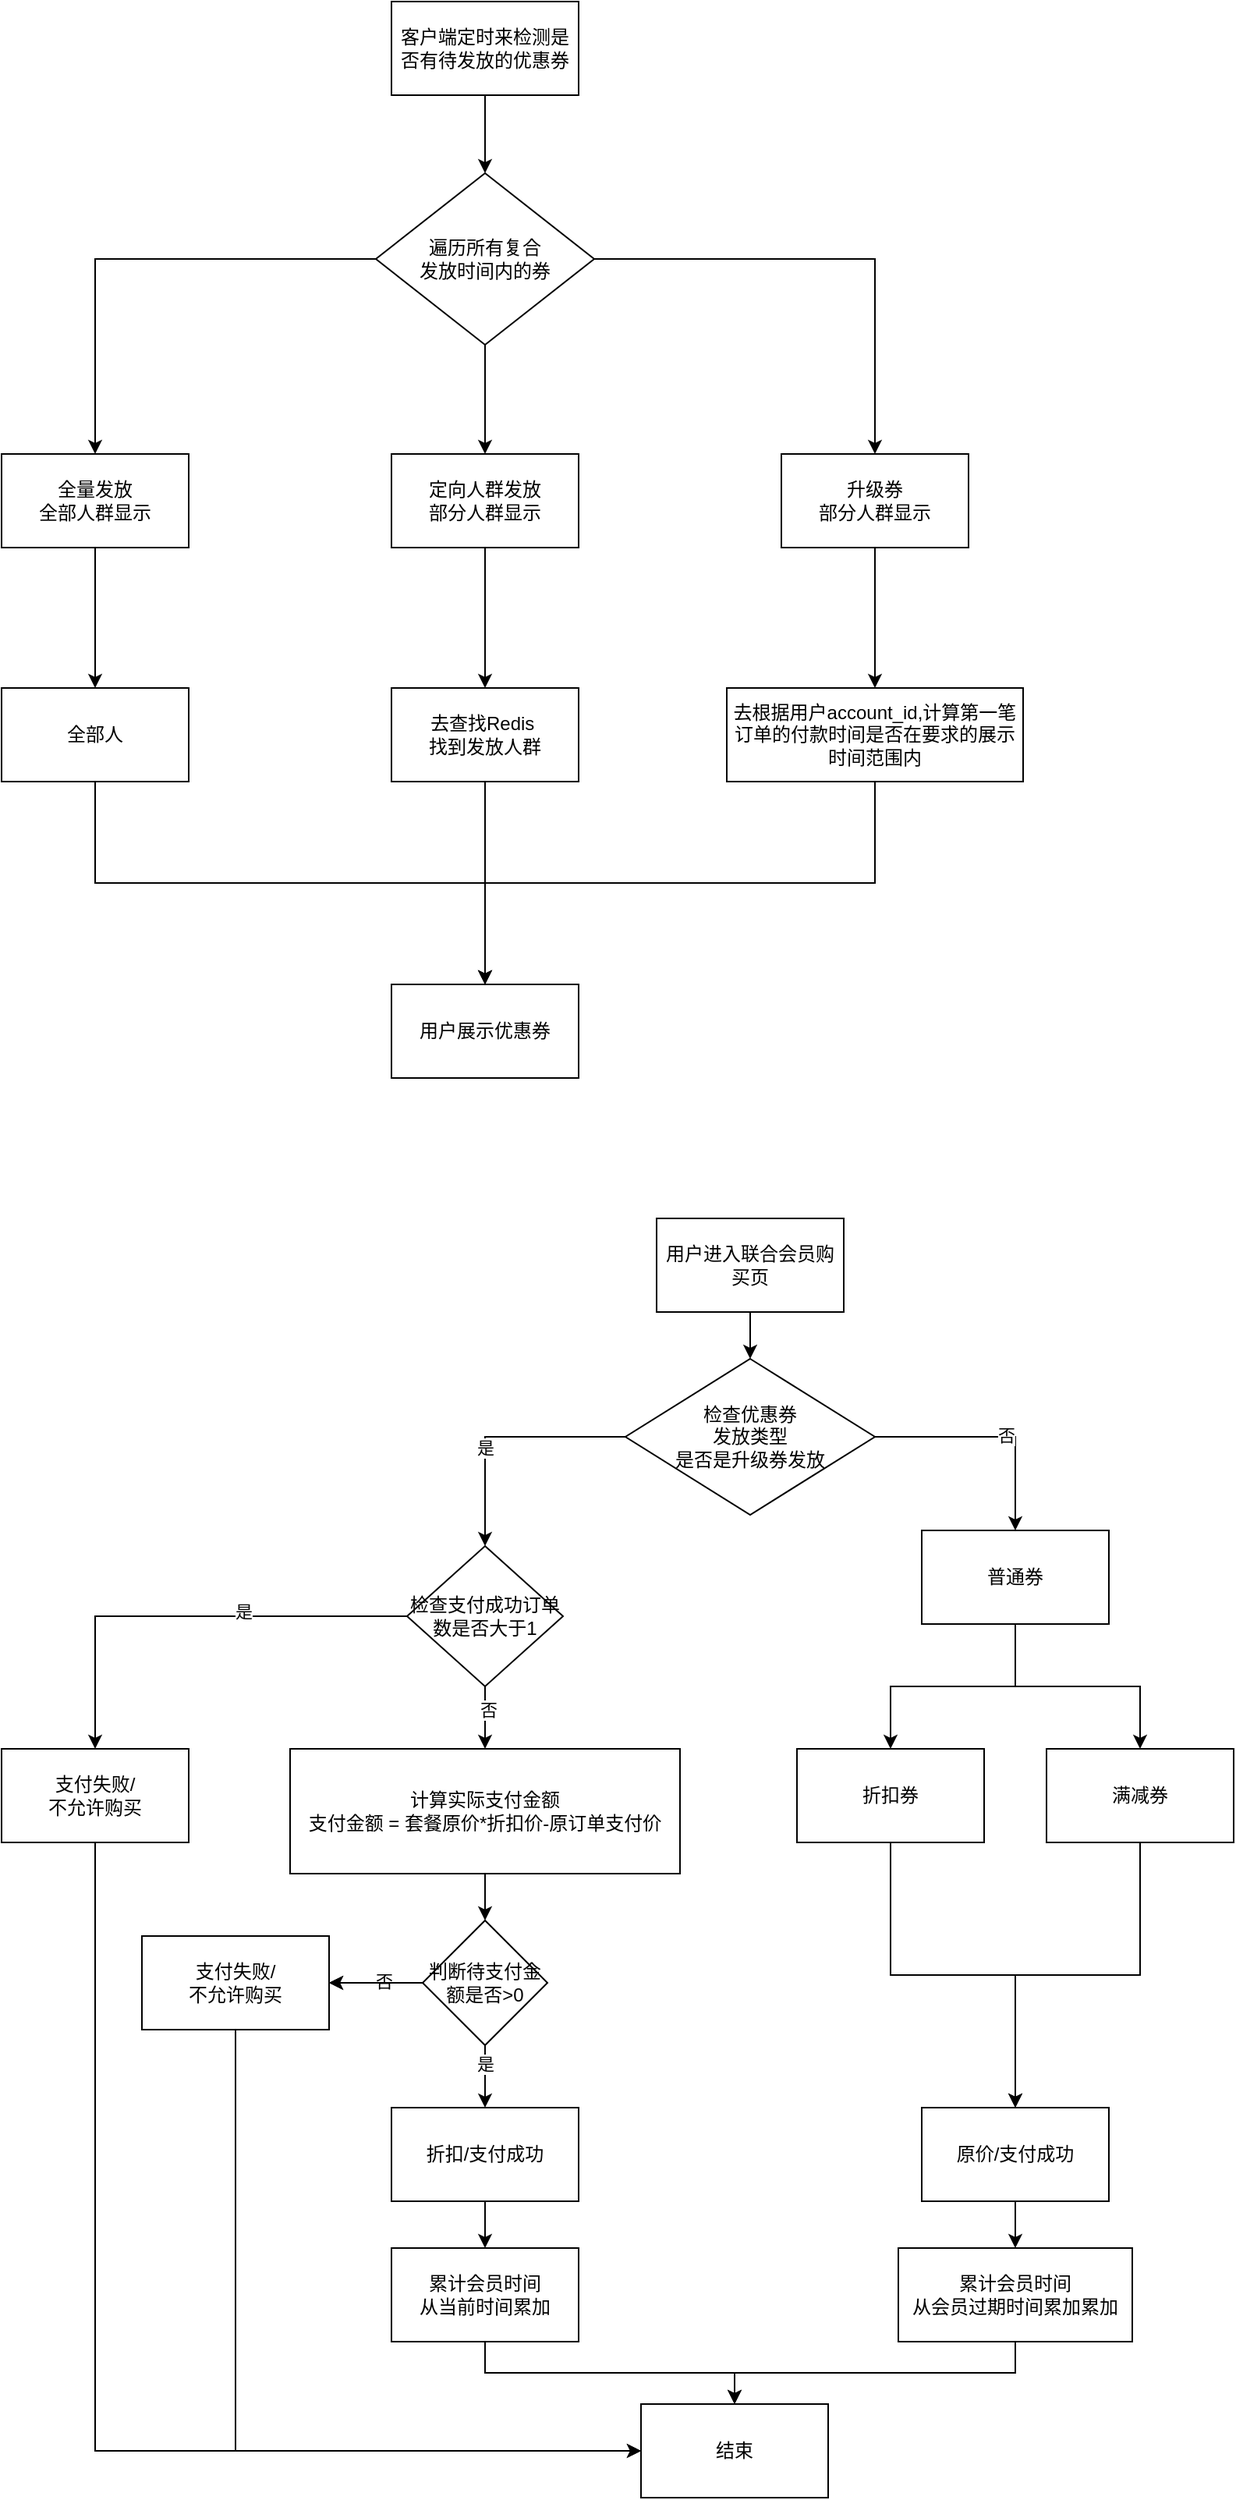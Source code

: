 <mxfile version="28.1.1">
  <diagram name="第 1 页" id="V4SLH6FAE3oOz-CbCWSt">
    <mxGraphModel dx="1426" dy="800" grid="1" gridSize="10" guides="1" tooltips="1" connect="1" arrows="1" fold="1" page="1" pageScale="1" pageWidth="827" pageHeight="1169" math="0" shadow="0">
      <root>
        <mxCell id="0" />
        <mxCell id="1" parent="0" />
        <mxCell id="josDlDmpqx2x05p4uI3B-3" style="edgeStyle=orthogonalEdgeStyle;rounded=0;orthogonalLoop=1;jettySize=auto;html=1;exitX=0.5;exitY=1;exitDx=0;exitDy=0;" parent="1" source="josDlDmpqx2x05p4uI3B-1" target="josDlDmpqx2x05p4uI3B-2" edge="1">
          <mxGeometry relative="1" as="geometry" />
        </mxCell>
        <mxCell id="josDlDmpqx2x05p4uI3B-1" value="客户端定时来检测是否有待发放的优惠券" style="rounded=0;whiteSpace=wrap;html=1;" parent="1" vertex="1">
          <mxGeometry x="340" y="30" width="120" height="60" as="geometry" />
        </mxCell>
        <mxCell id="josDlDmpqx2x05p4uI3B-7" style="edgeStyle=orthogonalEdgeStyle;rounded=0;orthogonalLoop=1;jettySize=auto;html=1;exitX=0;exitY=0.5;exitDx=0;exitDy=0;entryX=0.5;entryY=0;entryDx=0;entryDy=0;" parent="1" source="josDlDmpqx2x05p4uI3B-2" target="josDlDmpqx2x05p4uI3B-4" edge="1">
          <mxGeometry relative="1" as="geometry" />
        </mxCell>
        <mxCell id="josDlDmpqx2x05p4uI3B-8" style="edgeStyle=orthogonalEdgeStyle;rounded=0;orthogonalLoop=1;jettySize=auto;html=1;exitX=0.5;exitY=1;exitDx=0;exitDy=0;entryX=0.5;entryY=0;entryDx=0;entryDy=0;" parent="1" source="josDlDmpqx2x05p4uI3B-2" target="josDlDmpqx2x05p4uI3B-5" edge="1">
          <mxGeometry relative="1" as="geometry" />
        </mxCell>
        <mxCell id="josDlDmpqx2x05p4uI3B-9" style="edgeStyle=orthogonalEdgeStyle;rounded=0;orthogonalLoop=1;jettySize=auto;html=1;exitX=1;exitY=0.5;exitDx=0;exitDy=0;entryX=0.5;entryY=0;entryDx=0;entryDy=0;" parent="1" source="josDlDmpqx2x05p4uI3B-2" target="josDlDmpqx2x05p4uI3B-6" edge="1">
          <mxGeometry relative="1" as="geometry" />
        </mxCell>
        <mxCell id="josDlDmpqx2x05p4uI3B-2" value="遍历所有复合&lt;div&gt;发放时间内的券&lt;/div&gt;" style="rhombus;whiteSpace=wrap;html=1;" parent="1" vertex="1">
          <mxGeometry x="330" y="140" width="140" height="110" as="geometry" />
        </mxCell>
        <mxCell id="josDlDmpqx2x05p4uI3B-25" style="edgeStyle=orthogonalEdgeStyle;rounded=0;orthogonalLoop=1;jettySize=auto;html=1;exitX=0.5;exitY=1;exitDx=0;exitDy=0;entryX=0.5;entryY=0;entryDx=0;entryDy=0;" parent="1" source="josDlDmpqx2x05p4uI3B-4" target="josDlDmpqx2x05p4uI3B-24" edge="1">
          <mxGeometry relative="1" as="geometry" />
        </mxCell>
        <mxCell id="josDlDmpqx2x05p4uI3B-4" value="全量发放&lt;div&gt;全部人群显示&lt;/div&gt;" style="rounded=0;whiteSpace=wrap;html=1;" parent="1" vertex="1">
          <mxGeometry x="90" y="320" width="120" height="60" as="geometry" />
        </mxCell>
        <mxCell id="josDlDmpqx2x05p4uI3B-15" style="edgeStyle=orthogonalEdgeStyle;rounded=0;orthogonalLoop=1;jettySize=auto;html=1;exitX=0.5;exitY=1;exitDx=0;exitDy=0;entryX=0.5;entryY=0;entryDx=0;entryDy=0;" parent="1" source="josDlDmpqx2x05p4uI3B-5" target="josDlDmpqx2x05p4uI3B-14" edge="1">
          <mxGeometry relative="1" as="geometry" />
        </mxCell>
        <mxCell id="josDlDmpqx2x05p4uI3B-5" value="定向人群发放&lt;div&gt;部分人群显示&lt;/div&gt;" style="rounded=0;whiteSpace=wrap;html=1;" parent="1" vertex="1">
          <mxGeometry x="340" y="320" width="120" height="60" as="geometry" />
        </mxCell>
        <mxCell id="josDlDmpqx2x05p4uI3B-17" style="edgeStyle=orthogonalEdgeStyle;rounded=0;orthogonalLoop=1;jettySize=auto;html=1;exitX=0.5;exitY=1;exitDx=0;exitDy=0;entryX=0.5;entryY=0;entryDx=0;entryDy=0;" parent="1" source="josDlDmpqx2x05p4uI3B-6" target="josDlDmpqx2x05p4uI3B-16" edge="1">
          <mxGeometry relative="1" as="geometry" />
        </mxCell>
        <mxCell id="josDlDmpqx2x05p4uI3B-6" value="升级券&lt;div&gt;部分人群显示&lt;/div&gt;" style="rounded=0;whiteSpace=wrap;html=1;" parent="1" vertex="1">
          <mxGeometry x="590" y="320" width="120" height="60" as="geometry" />
        </mxCell>
        <mxCell id="josDlDmpqx2x05p4uI3B-27" style="edgeStyle=orthogonalEdgeStyle;rounded=0;orthogonalLoop=1;jettySize=auto;html=1;exitX=0.5;exitY=1;exitDx=0;exitDy=0;" parent="1" source="josDlDmpqx2x05p4uI3B-14" target="josDlDmpqx2x05p4uI3B-18" edge="1">
          <mxGeometry relative="1" as="geometry" />
        </mxCell>
        <mxCell id="josDlDmpqx2x05p4uI3B-14" value="去查找Redis&amp;nbsp;&lt;div&gt;找到发放人群&lt;/div&gt;" style="rounded=0;whiteSpace=wrap;html=1;" parent="1" vertex="1">
          <mxGeometry x="340" y="470" width="120" height="60" as="geometry" />
        </mxCell>
        <mxCell id="josDlDmpqx2x05p4uI3B-28" style="edgeStyle=orthogonalEdgeStyle;rounded=0;orthogonalLoop=1;jettySize=auto;html=1;exitX=0.5;exitY=1;exitDx=0;exitDy=0;" parent="1" source="josDlDmpqx2x05p4uI3B-16" target="josDlDmpqx2x05p4uI3B-18" edge="1">
          <mxGeometry relative="1" as="geometry" />
        </mxCell>
        <mxCell id="josDlDmpqx2x05p4uI3B-16" value="去根据用户account_id,计算第一笔订单的付款时间是否在要求的展示时间范围内" style="rounded=0;whiteSpace=wrap;html=1;" parent="1" vertex="1">
          <mxGeometry x="555" y="470" width="190" height="60" as="geometry" />
        </mxCell>
        <mxCell id="josDlDmpqx2x05p4uI3B-18" value="用户展示优惠券" style="rounded=0;whiteSpace=wrap;html=1;" parent="1" vertex="1">
          <mxGeometry x="340" y="660" width="120" height="60" as="geometry" />
        </mxCell>
        <mxCell id="josDlDmpqx2x05p4uI3B-26" style="edgeStyle=orthogonalEdgeStyle;rounded=0;orthogonalLoop=1;jettySize=auto;html=1;exitX=0.5;exitY=1;exitDx=0;exitDy=0;" parent="1" source="josDlDmpqx2x05p4uI3B-24" target="josDlDmpqx2x05p4uI3B-18" edge="1">
          <mxGeometry relative="1" as="geometry" />
        </mxCell>
        <mxCell id="josDlDmpqx2x05p4uI3B-24" value="全部人" style="rounded=0;whiteSpace=wrap;html=1;" parent="1" vertex="1">
          <mxGeometry x="90" y="470" width="120" height="60" as="geometry" />
        </mxCell>
        <mxCell id="0SNS6dj9dEOXhOJafOYS-13" style="edgeStyle=orthogonalEdgeStyle;rounded=0;orthogonalLoop=1;jettySize=auto;html=1;exitX=0.5;exitY=1;exitDx=0;exitDy=0;entryX=0.5;entryY=0;entryDx=0;entryDy=0;" edge="1" parent="1" source="josDlDmpqx2x05p4uI3B-29" target="0SNS6dj9dEOXhOJafOYS-11">
          <mxGeometry relative="1" as="geometry" />
        </mxCell>
        <mxCell id="josDlDmpqx2x05p4uI3B-29" value="用户进入联合会员购买页" style="rounded=0;whiteSpace=wrap;html=1;" parent="1" vertex="1">
          <mxGeometry x="510" y="810" width="120" height="60" as="geometry" />
        </mxCell>
        <mxCell id="josDlDmpqx2x05p4uI3B-35" style="edgeStyle=orthogonalEdgeStyle;rounded=0;orthogonalLoop=1;jettySize=auto;html=1;exitX=0.5;exitY=1;exitDx=0;exitDy=0;" parent="1" source="josDlDmpqx2x05p4uI3B-41" edge="1">
          <mxGeometry relative="1" as="geometry">
            <mxPoint x="400" y="1070" as="targetPoint" />
          </mxGeometry>
        </mxCell>
        <mxCell id="0SNS6dj9dEOXhOJafOYS-29" style="edgeStyle=orthogonalEdgeStyle;rounded=0;orthogonalLoop=1;jettySize=auto;html=1;exitX=0.5;exitY=1;exitDx=0;exitDy=0;" edge="1" parent="1" source="josDlDmpqx2x05p4uI3B-38" target="0SNS6dj9dEOXhOJafOYS-28">
          <mxGeometry relative="1" as="geometry" />
        </mxCell>
        <mxCell id="josDlDmpqx2x05p4uI3B-38" value="原价/支付成功" style="rounded=0;whiteSpace=wrap;html=1;" parent="1" vertex="1">
          <mxGeometry x="680" y="1380" width="120" height="60" as="geometry" />
        </mxCell>
        <mxCell id="josDlDmpqx2x05p4uI3B-43" style="edgeStyle=orthogonalEdgeStyle;rounded=0;orthogonalLoop=1;jettySize=auto;html=1;exitX=0;exitY=0.5;exitDx=0;exitDy=0;" parent="1" source="josDlDmpqx2x05p4uI3B-41" target="josDlDmpqx2x05p4uI3B-42" edge="1">
          <mxGeometry relative="1" as="geometry" />
        </mxCell>
        <mxCell id="josDlDmpqx2x05p4uI3B-44" value="是" style="edgeLabel;html=1;align=center;verticalAlign=middle;resizable=0;points=[];" parent="josDlDmpqx2x05p4uI3B-43" vertex="1" connectable="0">
          <mxGeometry x="-0.261" y="-3" relative="1" as="geometry">
            <mxPoint as="offset" />
          </mxGeometry>
        </mxCell>
        <mxCell id="josDlDmpqx2x05p4uI3B-46" style="edgeStyle=orthogonalEdgeStyle;rounded=0;orthogonalLoop=1;jettySize=auto;html=1;exitX=0.5;exitY=1;exitDx=0;exitDy=0;" parent="1" source="josDlDmpqx2x05p4uI3B-41" target="josDlDmpqx2x05p4uI3B-49" edge="1">
          <mxGeometry relative="1" as="geometry">
            <mxPoint x="400" y="1210" as="targetPoint" />
          </mxGeometry>
        </mxCell>
        <mxCell id="josDlDmpqx2x05p4uI3B-48" value="否" style="edgeLabel;html=1;align=center;verticalAlign=middle;resizable=0;points=[];" parent="josDlDmpqx2x05p4uI3B-46" vertex="1" connectable="0">
          <mxGeometry x="-0.24" y="2" relative="1" as="geometry">
            <mxPoint as="offset" />
          </mxGeometry>
        </mxCell>
        <mxCell id="josDlDmpqx2x05p4uI3B-60" style="edgeStyle=orthogonalEdgeStyle;rounded=0;orthogonalLoop=1;jettySize=auto;html=1;exitX=0.5;exitY=1;exitDx=0;exitDy=0;entryX=0;entryY=0.5;entryDx=0;entryDy=0;" parent="1" source="josDlDmpqx2x05p4uI3B-42" target="josDlDmpqx2x05p4uI3B-56" edge="1">
          <mxGeometry relative="1" as="geometry" />
        </mxCell>
        <mxCell id="josDlDmpqx2x05p4uI3B-42" value="支付失败/&lt;div&gt;不允许购买&lt;/div&gt;" style="rounded=0;whiteSpace=wrap;html=1;" parent="1" vertex="1">
          <mxGeometry x="90" y="1150" width="120" height="60" as="geometry" />
        </mxCell>
        <mxCell id="josDlDmpqx2x05p4uI3B-51" style="edgeStyle=orthogonalEdgeStyle;rounded=0;orthogonalLoop=1;jettySize=auto;html=1;exitX=0.5;exitY=1;exitDx=0;exitDy=0;" parent="1" source="josDlDmpqx2x05p4uI3B-49" target="josDlDmpqx2x05p4uI3B-50" edge="1">
          <mxGeometry relative="1" as="geometry" />
        </mxCell>
        <mxCell id="josDlDmpqx2x05p4uI3B-49" value="计算实际支付金额&lt;div&gt;支付金额 = 套餐原价*折扣价-原订单支付价&lt;/div&gt;" style="rounded=0;whiteSpace=wrap;html=1;" parent="1" vertex="1">
          <mxGeometry x="275" y="1150" width="250" height="80" as="geometry" />
        </mxCell>
        <mxCell id="josDlDmpqx2x05p4uI3B-53" style="edgeStyle=orthogonalEdgeStyle;rounded=0;orthogonalLoop=1;jettySize=auto;html=1;exitX=0;exitY=0.5;exitDx=0;exitDy=0;entryX=1;entryY=0.5;entryDx=0;entryDy=0;" parent="1" source="josDlDmpqx2x05p4uI3B-50" target="josDlDmpqx2x05p4uI3B-52" edge="1">
          <mxGeometry relative="1" as="geometry" />
        </mxCell>
        <mxCell id="josDlDmpqx2x05p4uI3B-61" value="否" style="edgeLabel;html=1;align=center;verticalAlign=middle;resizable=0;points=[];" parent="josDlDmpqx2x05p4uI3B-53" vertex="1" connectable="0">
          <mxGeometry x="-0.167" y="-1" relative="1" as="geometry">
            <mxPoint as="offset" />
          </mxGeometry>
        </mxCell>
        <mxCell id="josDlDmpqx2x05p4uI3B-55" style="edgeStyle=orthogonalEdgeStyle;rounded=0;orthogonalLoop=1;jettySize=auto;html=1;exitX=0.5;exitY=1;exitDx=0;exitDy=0;entryX=0.5;entryY=0;entryDx=0;entryDy=0;" parent="1" source="josDlDmpqx2x05p4uI3B-50" target="josDlDmpqx2x05p4uI3B-54" edge="1">
          <mxGeometry relative="1" as="geometry" />
        </mxCell>
        <mxCell id="josDlDmpqx2x05p4uI3B-62" value="是" style="edgeLabel;html=1;align=center;verticalAlign=middle;resizable=0;points=[];" parent="josDlDmpqx2x05p4uI3B-55" vertex="1" connectable="0">
          <mxGeometry x="-0.4" relative="1" as="geometry">
            <mxPoint as="offset" />
          </mxGeometry>
        </mxCell>
        <mxCell id="josDlDmpqx2x05p4uI3B-63" value="" style="edgeStyle=orthogonalEdgeStyle;rounded=0;orthogonalLoop=1;jettySize=auto;html=1;" parent="1" source="josDlDmpqx2x05p4uI3B-50" target="josDlDmpqx2x05p4uI3B-52" edge="1">
          <mxGeometry relative="1" as="geometry" />
        </mxCell>
        <mxCell id="josDlDmpqx2x05p4uI3B-50" value="判断待支付金额是否&amp;gt;0" style="rhombus;whiteSpace=wrap;html=1;" parent="1" vertex="1">
          <mxGeometry x="360" y="1260" width="80" height="80" as="geometry" />
        </mxCell>
        <mxCell id="josDlDmpqx2x05p4uI3B-59" style="edgeStyle=orthogonalEdgeStyle;rounded=0;orthogonalLoop=1;jettySize=auto;html=1;exitX=0.5;exitY=1;exitDx=0;exitDy=0;entryX=0;entryY=0.5;entryDx=0;entryDy=0;" parent="1" source="josDlDmpqx2x05p4uI3B-52" target="josDlDmpqx2x05p4uI3B-56" edge="1">
          <mxGeometry relative="1" as="geometry" />
        </mxCell>
        <mxCell id="josDlDmpqx2x05p4uI3B-52" value="支付失败/&lt;div&gt;不允许购买&lt;/div&gt;" style="rounded=0;whiteSpace=wrap;html=1;" parent="1" vertex="1">
          <mxGeometry x="180" y="1270" width="120" height="60" as="geometry" />
        </mxCell>
        <mxCell id="0SNS6dj9dEOXhOJafOYS-27" style="edgeStyle=orthogonalEdgeStyle;rounded=0;orthogonalLoop=1;jettySize=auto;html=1;exitX=0.5;exitY=1;exitDx=0;exitDy=0;entryX=0.5;entryY=0;entryDx=0;entryDy=0;" edge="1" parent="1" source="josDlDmpqx2x05p4uI3B-54" target="0SNS6dj9dEOXhOJafOYS-26">
          <mxGeometry relative="1" as="geometry" />
        </mxCell>
        <mxCell id="josDlDmpqx2x05p4uI3B-54" value="折扣/支付成功" style="rounded=0;whiteSpace=wrap;html=1;" parent="1" vertex="1">
          <mxGeometry x="340" y="1380" width="120" height="60" as="geometry" />
        </mxCell>
        <mxCell id="josDlDmpqx2x05p4uI3B-56" value="结束" style="rounded=0;whiteSpace=wrap;html=1;" parent="1" vertex="1">
          <mxGeometry x="500" y="1570" width="120" height="60" as="geometry" />
        </mxCell>
        <mxCell id="josDlDmpqx2x05p4uI3B-64" value="" style="edgeStyle=orthogonalEdgeStyle;rounded=0;orthogonalLoop=1;jettySize=auto;html=1;exitX=0;exitY=0.5;exitDx=0;exitDy=0;" parent="1" source="0SNS6dj9dEOXhOJafOYS-11" target="josDlDmpqx2x05p4uI3B-41" edge="1">
          <mxGeometry relative="1" as="geometry">
            <mxPoint x="400" y="960" as="sourcePoint" />
            <mxPoint x="400" y="1070" as="targetPoint" />
          </mxGeometry>
        </mxCell>
        <mxCell id="0SNS6dj9dEOXhOJafOYS-25" value="是" style="edgeLabel;html=1;align=center;verticalAlign=middle;resizable=0;points=[];" vertex="1" connectable="0" parent="josDlDmpqx2x05p4uI3B-64">
          <mxGeometry x="0.208" relative="1" as="geometry">
            <mxPoint as="offset" />
          </mxGeometry>
        </mxCell>
        <mxCell id="josDlDmpqx2x05p4uI3B-41" value="检查支付成功订单数是否大于1" style="rhombus;whiteSpace=wrap;html=1;" parent="1" vertex="1">
          <mxGeometry x="350" y="1020" width="100" height="90" as="geometry" />
        </mxCell>
        <mxCell id="0SNS6dj9dEOXhOJafOYS-3" style="edgeStyle=orthogonalEdgeStyle;rounded=0;orthogonalLoop=1;jettySize=auto;html=1;exitX=0.5;exitY=1;exitDx=0;exitDy=0;" edge="1" parent="1" source="0SNS6dj9dEOXhOJafOYS-1" target="josDlDmpqx2x05p4uI3B-38">
          <mxGeometry relative="1" as="geometry" />
        </mxCell>
        <mxCell id="0SNS6dj9dEOXhOJafOYS-1" value="折扣券" style="rounded=0;whiteSpace=wrap;html=1;" vertex="1" parent="1">
          <mxGeometry x="600" y="1150" width="120" height="60" as="geometry" />
        </mxCell>
        <mxCell id="0SNS6dj9dEOXhOJafOYS-5" style="edgeStyle=orthogonalEdgeStyle;rounded=0;orthogonalLoop=1;jettySize=auto;html=1;exitX=0.5;exitY=1;exitDx=0;exitDy=0;" edge="1" parent="1" source="0SNS6dj9dEOXhOJafOYS-2" target="josDlDmpqx2x05p4uI3B-38">
          <mxGeometry relative="1" as="geometry" />
        </mxCell>
        <mxCell id="0SNS6dj9dEOXhOJafOYS-2" value="满减券" style="rounded=0;whiteSpace=wrap;html=1;" vertex="1" parent="1">
          <mxGeometry x="760" y="1150" width="120" height="60" as="geometry" />
        </mxCell>
        <mxCell id="0SNS6dj9dEOXhOJafOYS-21" style="edgeStyle=orthogonalEdgeStyle;rounded=0;orthogonalLoop=1;jettySize=auto;html=1;exitX=1;exitY=0.5;exitDx=0;exitDy=0;" edge="1" parent="1" source="0SNS6dj9dEOXhOJafOYS-11" target="0SNS6dj9dEOXhOJafOYS-20">
          <mxGeometry relative="1" as="geometry" />
        </mxCell>
        <mxCell id="0SNS6dj9dEOXhOJafOYS-24" value="否" style="edgeLabel;html=1;align=center;verticalAlign=middle;resizable=0;points=[];" vertex="1" connectable="0" parent="0SNS6dj9dEOXhOJafOYS-21">
          <mxGeometry x="0.118" y="1" relative="1" as="geometry">
            <mxPoint as="offset" />
          </mxGeometry>
        </mxCell>
        <mxCell id="0SNS6dj9dEOXhOJafOYS-11" value="检查优惠券&lt;div&gt;发放类型&lt;/div&gt;&lt;div&gt;是否是升级券发放&lt;/div&gt;" style="rhombus;whiteSpace=wrap;html=1;" vertex="1" parent="1">
          <mxGeometry x="490" y="900" width="160" height="100" as="geometry" />
        </mxCell>
        <mxCell id="0SNS6dj9dEOXhOJafOYS-22" style="edgeStyle=orthogonalEdgeStyle;rounded=0;orthogonalLoop=1;jettySize=auto;html=1;exitX=0.5;exitY=1;exitDx=0;exitDy=0;" edge="1" parent="1" source="0SNS6dj9dEOXhOJafOYS-20" target="0SNS6dj9dEOXhOJafOYS-1">
          <mxGeometry relative="1" as="geometry" />
        </mxCell>
        <mxCell id="0SNS6dj9dEOXhOJafOYS-23" style="edgeStyle=orthogonalEdgeStyle;rounded=0;orthogonalLoop=1;jettySize=auto;html=1;exitX=0.5;exitY=1;exitDx=0;exitDy=0;" edge="1" parent="1" source="0SNS6dj9dEOXhOJafOYS-20" target="0SNS6dj9dEOXhOJafOYS-2">
          <mxGeometry relative="1" as="geometry" />
        </mxCell>
        <mxCell id="0SNS6dj9dEOXhOJafOYS-20" value="普通券" style="rounded=0;whiteSpace=wrap;html=1;" vertex="1" parent="1">
          <mxGeometry x="680" y="1010" width="120" height="60" as="geometry" />
        </mxCell>
        <mxCell id="0SNS6dj9dEOXhOJafOYS-30" style="edgeStyle=orthogonalEdgeStyle;rounded=0;orthogonalLoop=1;jettySize=auto;html=1;exitX=0.5;exitY=1;exitDx=0;exitDy=0;" edge="1" parent="1" source="0SNS6dj9dEOXhOJafOYS-26" target="josDlDmpqx2x05p4uI3B-56">
          <mxGeometry relative="1" as="geometry" />
        </mxCell>
        <mxCell id="0SNS6dj9dEOXhOJafOYS-26" value="累计会员时间&lt;div&gt;从当前时间累加&lt;/div&gt;" style="rounded=0;whiteSpace=wrap;html=1;" vertex="1" parent="1">
          <mxGeometry x="340" y="1470" width="120" height="60" as="geometry" />
        </mxCell>
        <mxCell id="0SNS6dj9dEOXhOJafOYS-31" style="edgeStyle=orthogonalEdgeStyle;rounded=0;orthogonalLoop=1;jettySize=auto;html=1;exitX=0.5;exitY=1;exitDx=0;exitDy=0;" edge="1" parent="1" source="0SNS6dj9dEOXhOJafOYS-28" target="josDlDmpqx2x05p4uI3B-56">
          <mxGeometry relative="1" as="geometry" />
        </mxCell>
        <mxCell id="0SNS6dj9dEOXhOJafOYS-28" value="累计会员时间&lt;div&gt;从会员过期时间累加累加&lt;/div&gt;" style="rounded=0;whiteSpace=wrap;html=1;" vertex="1" parent="1">
          <mxGeometry x="665" y="1470" width="150" height="60" as="geometry" />
        </mxCell>
      </root>
    </mxGraphModel>
  </diagram>
</mxfile>
